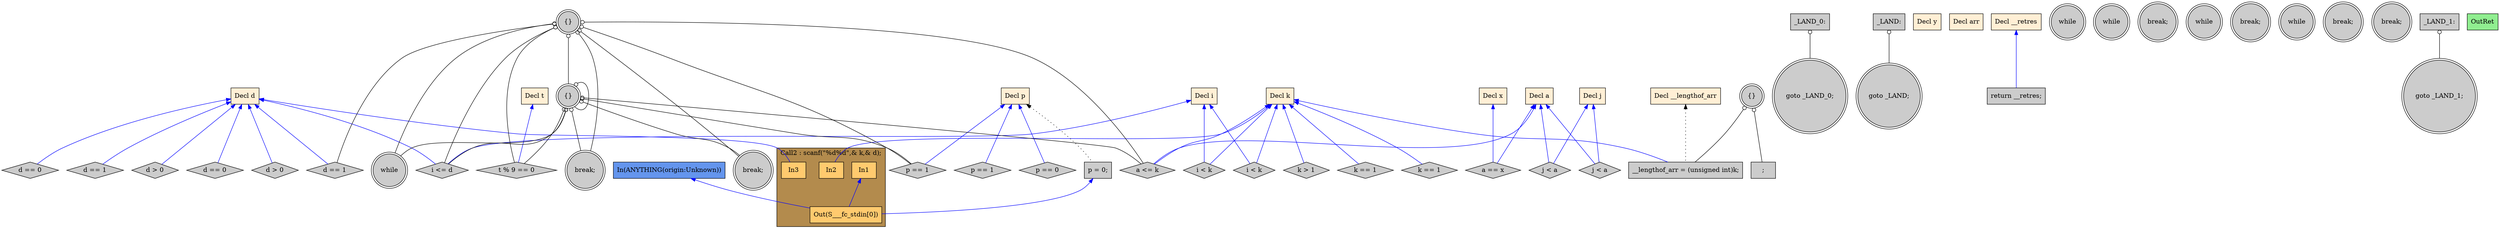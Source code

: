 digraph G {
  rankdir=TB;
  node [style="filled", ];
  64 [label="In(ANYTHING(origin:Unknown))", fillcolor="#6495ED", shape=box, ];
  32 [label="goto _LAND_0;", fillcolor="#CCCCCC", shape=doublecircle, ];
  33 [label="_LAND_0:", fillcolor="#CCCCCC", shape=box, ];
  34 [label="d == 1", fillcolor="#CCCCCC", shape=diamond, ];
  2 [label="Decl i", fillcolor="#FFEFD5", shape=box, ];
  35 [label="k == 1", fillcolor="#CCCCCC", shape=diamond, ];
  3 [label="Decl j", fillcolor="#FFEFD5", shape=box, ];
  36 [label="goto _LAND;", fillcolor="#CCCCCC", shape=doublecircle, ];
  4 [label="Decl d", fillcolor="#FFEFD5", shape=box, ];
  37 [label="_LAND:", fillcolor="#CCCCCC", shape=box, ];
  5 [label="Decl k", fillcolor="#FFEFD5", shape=box, ];
  38 [label="{}", fillcolor="#CCCCCC", shape=doublecircle, ];
  6 [label="Decl t", fillcolor="#FFEFD5", shape=box, ];
  39 [label="d == 1", fillcolor="#CCCCCC", shape=diamond, ];
  7 [label="Decl a", fillcolor="#FFEFD5", shape=box, ];
  40 [label="while", fillcolor="#CCCCCC", shape=doublecircle, ];
  8 [label="Decl p", fillcolor="#FFEFD5", shape=box, ];
  41 [label="i <= d", fillcolor="#CCCCCC", shape=diamond, ];
  9 [label="Decl x", fillcolor="#FFEFD5", shape=box, ];
  42 [label="{}", fillcolor="#CCCCCC", shape=doublecircle, ];
  10 [label="Decl y", fillcolor="#FFEFD5", shape=box, ];
  43 [label="t % 9 == 0", fillcolor="#CCCCCC", shape=diamond, ];
  11 [label="Decl arr", fillcolor="#FFEFD5", shape=box, ];
  44 [label="a <= k", fillcolor="#CCCCCC", shape=diamond, ];
  12 [label="Decl __lengthof_arr", fillcolor="#FFEFD5", shape=box, ];
  45 [label="p == 1", fillcolor="#CCCCCC", shape=diamond, ];
  13 [label="Decl __retres", fillcolor="#FFEFD5", shape=box, ];
  46 [label="break;", fillcolor="#CCCCCC", shape=doublecircle, ];
  14 [label="p = 0;", fillcolor="#CCCCCC", shape=box, ];
  47 [label="break;", fillcolor="#CCCCCC", shape=doublecircle, ];
  48 [label="p == 1", fillcolor="#CCCCCC", shape=diamond, ];
  16 [label="In1", fillcolor="#FFCA6E", shape=box, ];
  49 [label="d > 0", fillcolor="#CCCCCC", shape=diamond, ];
  17 [label="In2", fillcolor="#FFCA6E", shape=box, ];
  50 [label="a == x", fillcolor="#CCCCCC", shape=diamond, ];
  18 [label="In3", fillcolor="#FFCA6E", shape=box, ];
  51 [label="while", fillcolor="#CCCCCC", shape=doublecircle, ];
  19 [label="Out(S___fc_stdin[0])", fillcolor="#FFCA6E", shape=box, ];
  52 [label="j < a", fillcolor="#CCCCCC", shape=diamond, ];
  20 [label="{}", fillcolor="#CCCCCC", shape=doublecircle, ];
  53 [label="while", fillcolor="#CCCCCC", shape=doublecircle, ];
  21 [label=";", fillcolor="#CCCCCC", shape=box, ];
  54 [label="j < a", fillcolor="#CCCCCC", shape=diamond, ];
  22 [label="__lengthof_arr = (unsigned int)k;", fillcolor="#CCCCCC",
      shape=box, ];
  55 [label="break;", fillcolor="#CCCCCC", shape=doublecircle, ];
  23 [label="while", fillcolor="#CCCCCC", shape=doublecircle, ];
  56 [label="break;", fillcolor="#CCCCCC", shape=doublecircle, ];
  24 [label="i < k", fillcolor="#CCCCCC", shape=diamond, ];
  57 [label="while", fillcolor="#CCCCCC", shape=doublecircle, ];
  25 [label="break;", fillcolor="#CCCCCC", shape=doublecircle, ];
  58 [label="i < k", fillcolor="#CCCCCC", shape=diamond, ];
  26 [label="d == 0", fillcolor="#CCCCCC", shape=diamond, ];
  59 [label="break;", fillcolor="#CCCCCC", shape=doublecircle, ];
  27 [label="k == 1", fillcolor="#CCCCCC", shape=diamond, ];
  60 [label="p == 0", fillcolor="#CCCCCC", shape=diamond, ];
  28 [label="goto _LAND_1;", fillcolor="#CCCCCC", shape=doublecircle, ];
  61 [label="d > 0", fillcolor="#CCCCCC", shape=diamond, ];
  29 [label="_LAND_1:", fillcolor="#CCCCCC", shape=box, ];
  62 [label="return __retres;", fillcolor="#CCCCCC", shape=box, ];
  30 [label="d == 0", fillcolor="#CCCCCC", shape=diamond, ];
  63 [label="OutRet", fillcolor="#90EE90", shape=box, ];
  31 [label="k > 1", fillcolor="#CCCCCC", shape=diamond, ];
  
  subgraph cluster_Call2 { label="Call2 : scanf(\"%d%d\",& k,& d);";
                           fillcolor="#B38B4D"; style="filled"; 19;18;17;16;
     };
  
  edge [dir=back, ];
  33 -> 32 [color="#000000", arrowtail=odot, ];
  4 -> 34 [color="#0000FF", ];
  5 -> 35 [color="#0000FF", ];
  37 -> 36 [color="#000000", arrowtail=odot, ];
  4 -> 39 [color="#0000FF", ];
  38 -> 39 [color="#000000", arrowtail=odot, ];
  38 -> 40 [color="#000000", arrowtail=odot, ];
  42 -> 40 [color="#000000", arrowtail=odot, ];
  2 -> 41 [color="#0000FF", ];
  4 -> 41 [color="#0000FF", ];
  38 -> 41 [color="#000000", arrowtail=odot, ];
  42 -> 41 [color="#000000", arrowtail=odot, ];
  38 -> 42 [color="#000000", arrowtail=odot, ];
  42 -> 42 [color="#000000", arrowtail=odot, ];
  6 -> 43 [color="#0000FF", ];
  38 -> 43 [color="#000000", arrowtail=odot, ];
  42 -> 43 [color="#000000", arrowtail=odot, ];
  5 -> 44 [color="#0000FF", ];
  7 -> 44 [color="#0000FF", ];
  38 -> 44 [color="#000000", arrowtail=odot, ];
  42 -> 44 [color="#000000", arrowtail=odot, ];
  8 -> 45 [color="#0000FF", ];
  38 -> 45 [color="#000000", arrowtail=odot, ];
  42 -> 45 [color="#000000", arrowtail=odot, ];
  38 -> 46 [color="#000000", arrowtail=odot, ];
  42 -> 46 [color="#000000", arrowtail=odot, ];
  8 -> 14 [color="#000000", style="dotted", ];
  38 -> 47 [color="#000000", arrowtail=odot, ];
  42 -> 47 [color="#000000", arrowtail=odot, ];
  8 -> 48 [color="#0000FF", ];
  4 -> 49 [color="#0000FF", ];
  5 -> 17 [color="#0000FF", ];
  7 -> 50 [color="#0000FF", ];
  9 -> 50 [color="#0000FF", ];
  4 -> 18 [color="#0000FF", ];
  14 -> 19 [color="#0000FF", ];
  16 -> 19 [color="#0000FF", ];
  64 -> 19 [color="#0000FF", ];
  3 -> 52 [color="#0000FF", ];
  7 -> 52 [color="#0000FF", ];
  20 -> 21 [color="#000000", arrowtail=odot, ];
  3 -> 54 [color="#0000FF", ];
  7 -> 54 [color="#0000FF", ];
  5 -> 22 [color="#0000FF", ];
  12 -> 22 [color="#000000", style="dotted", ];
  20 -> 22 [color="#000000", arrowtail=odot, ];
  2 -> 24 [color="#0000FF", ];
  5 -> 24 [color="#0000FF", ];
  2 -> 58 [color="#0000FF", ];
  5 -> 58 [color="#0000FF", ];
  4 -> 26 [color="#0000FF", ];
  5 -> 27 [color="#0000FF", ];
  8 -> 60 [color="#0000FF", ];
  29 -> 28 [color="#000000", arrowtail=odot, ];
  4 -> 61 [color="#0000FF", ];
  13 -> 62 [color="#0000FF", ];
  4 -> 30 [color="#0000FF", ];
  5 -> 31 [color="#0000FF", ];
  
  }